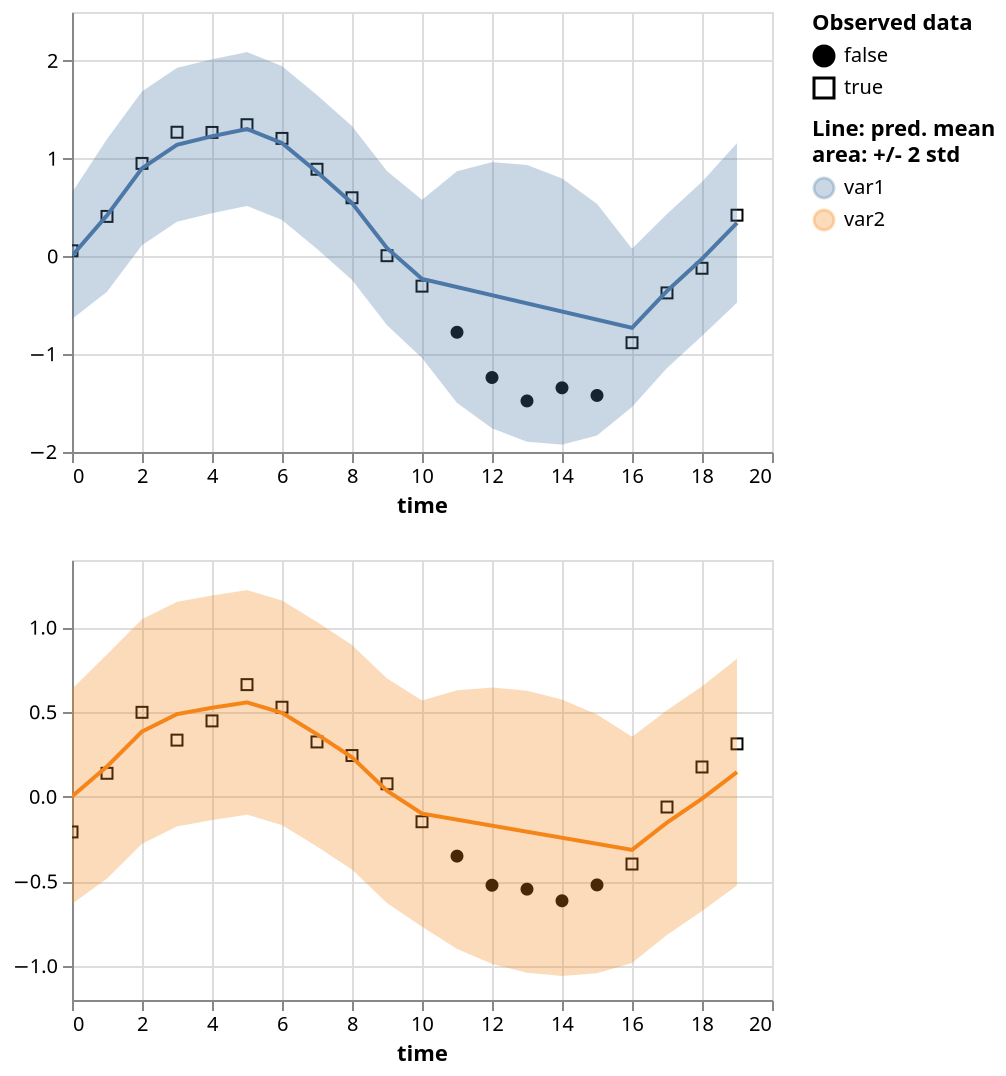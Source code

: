 {
  "$schema": "https://vega.github.io/schema/vega-lite/v5.2.0.json",
  "config": {
    "view": {
      "continuousHeight": 300,
      "continuousWidth": 400
    }
  },
  "datasets": {
    "data-ebc897f424512192eb4d8cce7ed1ca99": [
      {
        "err_high": 0.653130292892456,
        "err_low": -0.6403472423553467,
        "is_present": true,
        "mean": 0.006391498260200024,
        "std": 0.3233693838119507,
        "time": 0,
        "value": 0.0577642098069191,
        "variable": "var1"
      },
      {
        "err_high": 1.2009831666946411,
        "err_low": -0.3609884977340698,
        "is_present": true,
        "mean": 0.41999733448028564,
        "std": 0.39049291610717773,
        "time": 1,
        "value": 0.40951621532440186,
        "variable": "var1"
      },
      {
        "err_high": 1.6882140636444092,
        "err_low": 0.1151089072227478,
        "is_present": true,
        "mean": 0.9016614556312561,
        "std": 0.39327627420425415,
        "time": 2,
        "value": 0.9515239596366882,
        "variable": "var1"
      },
      {
        "err_high": 1.9287946224212646,
        "err_low": 0.35518455505371094,
        "is_present": true,
        "mean": 1.1419895887374878,
        "std": 0.3934025168418884,
        "time": 3,
        "value": 1.2702698707580566,
        "variable": "var1"
      },
      {
        "err_high": 2.0163092613220215,
        "err_low": 0.4426761269569397,
        "is_present": true,
        "mean": 1.2294926643371582,
        "std": 0.39340826869010925,
        "time": 4,
        "value": 1.268404245376587,
        "variable": "var1"
      },
      {
        "err_high": 2.09016489982605,
        "err_low": 0.5165309309959412,
        "is_present": true,
        "mean": 1.3033479452133179,
        "std": 0.39340850710868835,
        "time": 5,
        "value": 1.3472391366958618,
        "variable": "var1"
      },
      {
        "err_high": 1.9462890625,
        "err_low": 0.37265467643737793,
        "is_present": true,
        "mean": 1.159471869468689,
        "std": 0.3934085965156555,
        "time": 6,
        "value": 1.2073345184326172,
        "variable": "var1"
      },
      {
        "err_high": 1.6503725051879883,
        "err_low": 0.07673406600952148,
        "is_present": true,
        "mean": 0.8635532855987549,
        "std": 0.3934096097946167,
        "time": 7,
        "value": 0.8917664289474487,
        "variable": "var1"
      },
      {
        "err_high": 1.332903265953064,
        "err_low": -0.24082493782043457,
        "is_present": true,
        "mean": 0.5460391640663147,
        "std": 0.39343205094337463,
        "time": 8,
        "value": 0.6001285910606384,
        "variable": "var1"
      },
      {
        "err_high": 0.8728076815605164,
        "err_low": -0.7028921246528625,
        "is_present": true,
        "mean": 0.0849578008055687,
        "std": 0.3939249515533447,
        "time": 9,
        "value": 0.007623367477208376,
        "variable": "var1"
      },
      {
        "err_high": 0.5792823433876038,
        "err_low": -1.039118766784668,
        "is_present": true,
        "mean": -0.2299182415008545,
        "std": 0.4046002924442291,
        "time": 10,
        "value": -0.3037753403186798,
        "variable": "var1"
      },
      {
        "err_high": 0.8715188503265381,
        "err_low": -1.4980976581573486,
        "is_present": false,
        "mean": -0.31328943371772766,
        "std": 0.5924041271209717,
        "time": 11,
        "value": -0.7754929065704346,
        "variable": "var1"
      },
      {
        "err_high": 0.9646440744400024,
        "err_low": -1.7579652070999146,
        "is_present": false,
        "mean": -0.39666059613227844,
        "std": 0.6806523203849792,
        "time": 12,
        "value": -1.2382450103759766,
        "variable": "var1"
      },
      {
        "err_high": 0.9352222681045532,
        "err_low": -1.895285725593567,
        "is_present": false,
        "mean": -0.4800317585468292,
        "std": 0.70762699842453,
        "time": 13,
        "value": -1.4778615236282349,
        "variable": "var1"
      },
      {
        "err_high": 0.7979023456573486,
        "err_low": -1.9247081279754639,
        "is_present": false,
        "mean": -0.5634028911590576,
        "std": 0.6806526184082031,
        "time": 14,
        "value": -1.3436979055404663,
        "variable": "var1"
      },
      {
        "err_high": 0.5380357503890991,
        "err_low": -1.831583857536316,
        "is_present": false,
        "mean": -0.6467740535736084,
        "std": 0.5924049019813538,
        "time": 15,
        "value": -1.4217334985733032,
        "variable": "var1"
      },
      {
        "err_high": 0.07905888557434082,
        "err_low": -1.5393493175506592,
        "is_present": true,
        "mean": -0.7301452159881592,
        "std": 0.40460205078125,
        "time": 16,
        "value": -0.8821228742599487,
        "variable": "var1"
      },
      {
        "err_high": 0.43462517857551575,
        "err_low": -1.1411993503570557,
        "is_present": true,
        "mean": -0.35328707098960876,
        "std": 0.39395612478256226,
        "time": 17,
        "value": -0.3729180693626404,
        "variable": "var1"
      },
      {
        "err_high": 0.7635769248008728,
        "err_low": -0.8128555417060852,
        "is_present": true,
        "mean": -0.024639301002025604,
        "std": 0.3941081166267395,
        "time": 18,
        "value": -0.12094665318727493,
        "variable": "var1"
      },
      {
        "err_high": 1.1591517925262451,
        "err_low": -0.4728180766105652,
        "is_present": true,
        "mean": 0.34316688776016235,
        "std": 0.40799248218536377,
        "time": 19,
        "value": 0.42195945978164673,
        "variable": "var1"
      }
    ],
    "data-f958206918198e873406d418e78d31af": [
      {
        "err_high": 0.6378422379493713,
        "err_low": -0.6323638558387756,
        "is_present": true,
        "mean": 0.002739213639870286,
        "std": 0.31755152344703674,
        "time": 0,
        "value": -0.206979900598526,
        "variable": "var2"
      },
      {
        "err_high": 0.842237651348114,
        "err_low": -0.48223990201950073,
        "is_present": true,
        "mean": 0.17999887466430664,
        "std": 0.3311193883419037,
        "time": 1,
        "value": 0.13963855803012848,
        "variable": "var2"
      },
      {
        "err_high": 1.0498740673065186,
        "err_low": -0.2770213782787323,
        "is_present": true,
        "mean": 0.3864263594150543,
        "std": 0.3317238688468933,
        "time": 2,
        "value": 0.4999198019504547,
        "variable": "var2"
      },
      {
        "err_high": 1.1529269218444824,
        "err_low": -0.17407861351966858,
        "is_present": true,
        "mean": 0.4894241392612457,
        "std": 0.33175137639045715,
        "time": 3,
        "value": 0.3356480598449707,
        "variable": "var2"
      },
      {
        "err_high": 1.1904306411743164,
        "err_low": -0.13657981157302856,
        "is_present": true,
        "mean": 0.5269254446029663,
        "std": 0.33175262808799744,
        "time": 4,
        "value": 0.44912946224212646,
        "variable": "var2"
      },
      {
        "err_high": 1.2220830917358398,
        "err_low": -0.104927659034729,
        "is_present": true,
        "mean": 0.5585777163505554,
        "std": 0.3317526876926422,
        "time": 5,
        "value": 0.6635240912437439,
        "variable": "var2"
      },
      {
        "err_high": 1.1604218482971191,
        "err_low": -0.16658884286880493,
        "is_present": true,
        "mean": 0.4969165325164795,
        "std": 0.3317526876926422,
        "time": 6,
        "value": 0.5300363898277283,
        "variable": "var2"
      },
      {
        "err_high": 1.033600091934204,
        "err_low": -0.2934115529060364,
        "is_present": true,
        "mean": 0.37009429931640625,
        "std": 0.3317529261112213,
        "time": 7,
        "value": 0.3248302638530731,
        "variable": "var2"
      },
      {
        "err_high": 0.8975324630737305,
        "err_low": -0.4294988214969635,
        "is_present": true,
        "mean": 0.2340168058872223,
        "std": 0.3317578136920929,
        "time": 8,
        "value": 0.24453619122505188,
        "variable": "var2"
      },
      {
        "err_high": 0.7001409530639648,
        "err_low": -0.6273199319839478,
        "is_present": true,
        "mean": 0.036410488188266754,
        "std": 0.33186522126197815,
        "time": 9,
        "value": 0.07761684060096741,
        "variable": "var2"
      },
      {
        "err_high": 0.5698953866958618,
        "err_low": -0.7669681310653687,
        "is_present": true,
        "mean": -0.09853639453649521,
        "std": 0.3342158794403076,
        "time": 10,
        "value": -0.14667966961860657,
        "variable": "var2"
      },
      {
        "err_high": 0.6301714777946472,
        "err_low": -0.8987053036689758,
        "is_present": false,
        "mean": -0.1342669129371643,
        "std": 0.38221919536590576,
        "time": 11,
        "value": -0.349772185087204,
        "variable": "var2"
      },
      {
        "err_high": 0.6466452479362488,
        "err_low": -0.9866400361061096,
        "is_present": false,
        "mean": -0.1699974089860916,
        "std": 0.4083213210105896,
        "time": 12,
        "value": -0.521894633769989,
        "variable": "var2"
      },
      {
        "err_high": 0.6275897026062012,
        "err_low": -1.0390455722808838,
        "is_present": false,
        "mean": -0.20572790503501892,
        "std": 0.41665881872177124,
        "time": 13,
        "value": -0.544994592666626,
        "variable": "var2"
      },
      {
        "err_high": 0.5751844048500061,
        "err_low": -1.0581011772155762,
        "is_present": false,
        "mean": -0.24145840108394623,
        "std": 0.40832141041755676,
        "time": 14,
        "value": -0.6137409806251526,
        "variable": "var2"
      },
      {
        "err_high": 0.4872499108314514,
        "err_low": -1.0416276454925537,
        "is_present": false,
        "mean": -0.27718889713287354,
        "std": 0.3822194039821625,
        "time": 15,
        "value": -0.519931972026825,
        "variable": "var2"
      },
      {
        "err_high": 0.35551315546035767,
        "err_low": -0.981351912021637,
        "is_present": true,
        "mean": -0.31291937828063965,
        "std": 0.33421626687049866,
        "time": 16,
        "value": -0.3966090679168701,
        "variable": "var2"
      },
      {
        "err_high": 0.5123353004455566,
        "err_low": -0.8151527643203735,
        "is_present": true,
        "mean": -0.15140876173973083,
        "std": 0.33187201619148254,
        "time": 17,
        "value": -0.059689491987228394,
        "variable": "var2"
      },
      {
        "err_high": 0.6532506346702576,
        "err_low": -0.6743699908256531,
        "is_present": true,
        "mean": -0.010559700429439545,
        "std": 0.33190515637397766,
        "time": 18,
        "value": 0.17686443030834198,
        "variable": "var2"
      },
      {
        "err_high": 0.8170164823532104,
        "err_low": -0.5228734016418457,
        "is_present": true,
        "mean": 0.14707154035568237,
        "std": 0.33497247099876404,
        "time": 19,
        "value": 0.3135068416595459,
        "variable": "var2"
      }
    ]
  },
  "params": [
    {
      "bind": "scales",
      "name": "param_17",
      "select": {
        "encodings": [
          "x"
        ],
        "type": "interval"
      },
      "views": [
        "view_7",
        "view_8"
      ]
    }
  ],
  "vconcat": [
    {
      "data": {
        "name": "data-ebc897f424512192eb4d8cce7ed1ca99"
      },
      "hconcat": [
        {
          "height": 220,
          "layer": [
            {
              "encoding": {
                "fill": {
                  "field": "is_present",
                  "legend": {
                    "title": [
                      "Observed data"
                    ]
                  },
                  "scale": {
                    "range": [
                      "black",
                      "#ffffff00"
                    ]
                  },
                  "type": "nominal"
                },
                "shape": {
                  "field": "is_present",
                  "type": "nominal"
                },
                "x": {
                  "axis": {
                    "domain": true,
                    "labels": true,
                    "ticks": true,
                    "title": "time"
                  },
                  "field": "time",
                  "type": "quantitative"
                },
                "y": {
                  "field": "value",
                  "scale": {
                    "zero": false
                  },
                  "title": "",
                  "type": "quantitative"
                }
              },
              "mark": {
                "color": "black",
                "fillOpacity": 1,
                "strokeWidth": 1,
                "type": "point"
              }
            },
            {
              "encoding": {
                "color": {
                  "field": "variable",
                  "legend": {
                    "title": [
                      "Line: pred. mean",
                      "area: +/- 2 std"
                    ]
                  },
                  "type": "nominal"
                },
                "x": {
                  "field": "time",
                  "type": "quantitative"
                },
                "y": {
                  "field": "err_low",
                  "scale": {
                    "zero": false
                  },
                  "title": "",
                  "type": "quantitative"
                },
                "y2": {
                  "field": "err_high"
                }
              },
              "mark": "errorband",
              "name": "view_7"
            },
            {
              "encoding": {
                "color": {
                  "field": "variable",
                  "type": "nominal"
                },
                "x": {
                  "field": "time",
                  "type": "quantitative"
                },
                "y": {
                  "field": "mean",
                  "scale": {
                    "zero": false
                  },
                  "title": "",
                  "type": "quantitative"
                }
              },
              "mark": "line"
            }
          ],
          "title": "",
          "width": 350
        }
      ]
    },
    {
      "data": {
        "name": "data-f958206918198e873406d418e78d31af"
      },
      "hconcat": [
        {
          "height": 220,
          "layer": [
            {
              "encoding": {
                "fill": {
                  "field": "is_present",
                  "legend": {
                    "title": [
                      "Observed data"
                    ]
                  },
                  "scale": {
                    "range": [
                      "black",
                      "#ffffff00"
                    ]
                  },
                  "type": "nominal"
                },
                "shape": {
                  "field": "is_present",
                  "type": "nominal"
                },
                "x": {
                  "axis": {
                    "domain": true,
                    "labels": true,
                    "ticks": true,
                    "title": "time"
                  },
                  "field": "time",
                  "type": "quantitative"
                },
                "y": {
                  "field": "value",
                  "scale": {
                    "zero": false
                  },
                  "title": "",
                  "type": "quantitative"
                }
              },
              "mark": {
                "color": "black",
                "fillOpacity": 1,
                "strokeWidth": 1,
                "type": "point"
              }
            },
            {
              "encoding": {
                "color": {
                  "field": "variable",
                  "legend": {
                    "title": [
                      "Line: pred. mean",
                      "area: +/- 2 std"
                    ]
                  },
                  "type": "nominal"
                },
                "x": {
                  "field": "time",
                  "type": "quantitative"
                },
                "y": {
                  "field": "err_low",
                  "scale": {
                    "zero": false
                  },
                  "title": "",
                  "type": "quantitative"
                },
                "y2": {
                  "field": "err_high"
                }
              },
              "mark": "errorband",
              "name": "view_8"
            },
            {
              "encoding": {
                "color": {
                  "field": "variable",
                  "type": "nominal"
                },
                "x": {
                  "field": "time",
                  "type": "quantitative"
                },
                "y": {
                  "field": "mean",
                  "scale": {
                    "zero": false
                  },
                  "title": "",
                  "type": "quantitative"
                }
              },
              "mark": "line"
            }
          ],
          "title": "",
          "width": 350
        }
      ]
    }
  ]
}